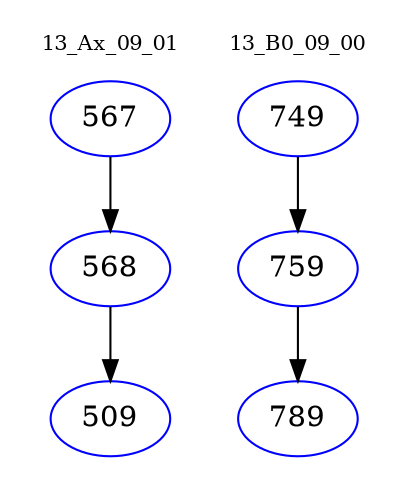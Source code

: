 digraph{
subgraph cluster_0 {
color = white
label = "13_Ax_09_01";
fontsize=10;
T0_567 [label="567", color="blue"]
T0_567 -> T0_568 [color="black"]
T0_568 [label="568", color="blue"]
T0_568 -> T0_509 [color="black"]
T0_509 [label="509", color="blue"]
}
subgraph cluster_1 {
color = white
label = "13_B0_09_00";
fontsize=10;
T1_749 [label="749", color="blue"]
T1_749 -> T1_759 [color="black"]
T1_759 [label="759", color="blue"]
T1_759 -> T1_789 [color="black"]
T1_789 [label="789", color="blue"]
}
}
